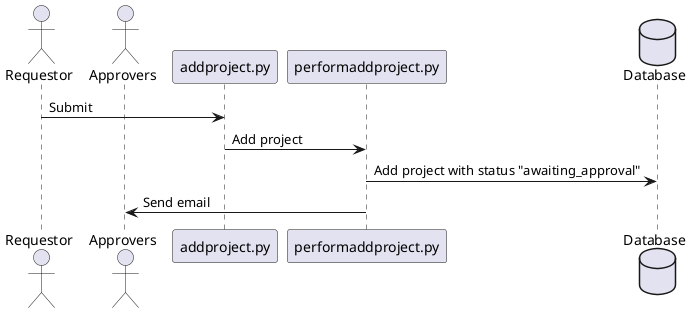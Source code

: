 @startuml
actor Requestor
actor Approvers
participant addproject.py
participant performaddproject.py
database Database

Requestor -> addproject.py : Submit
addproject.py -> performaddproject.py : Add project
performaddproject.py -> Database : Add project with status "awaiting_approval"
performaddproject.py -> Approvers : Send email
@enduml
